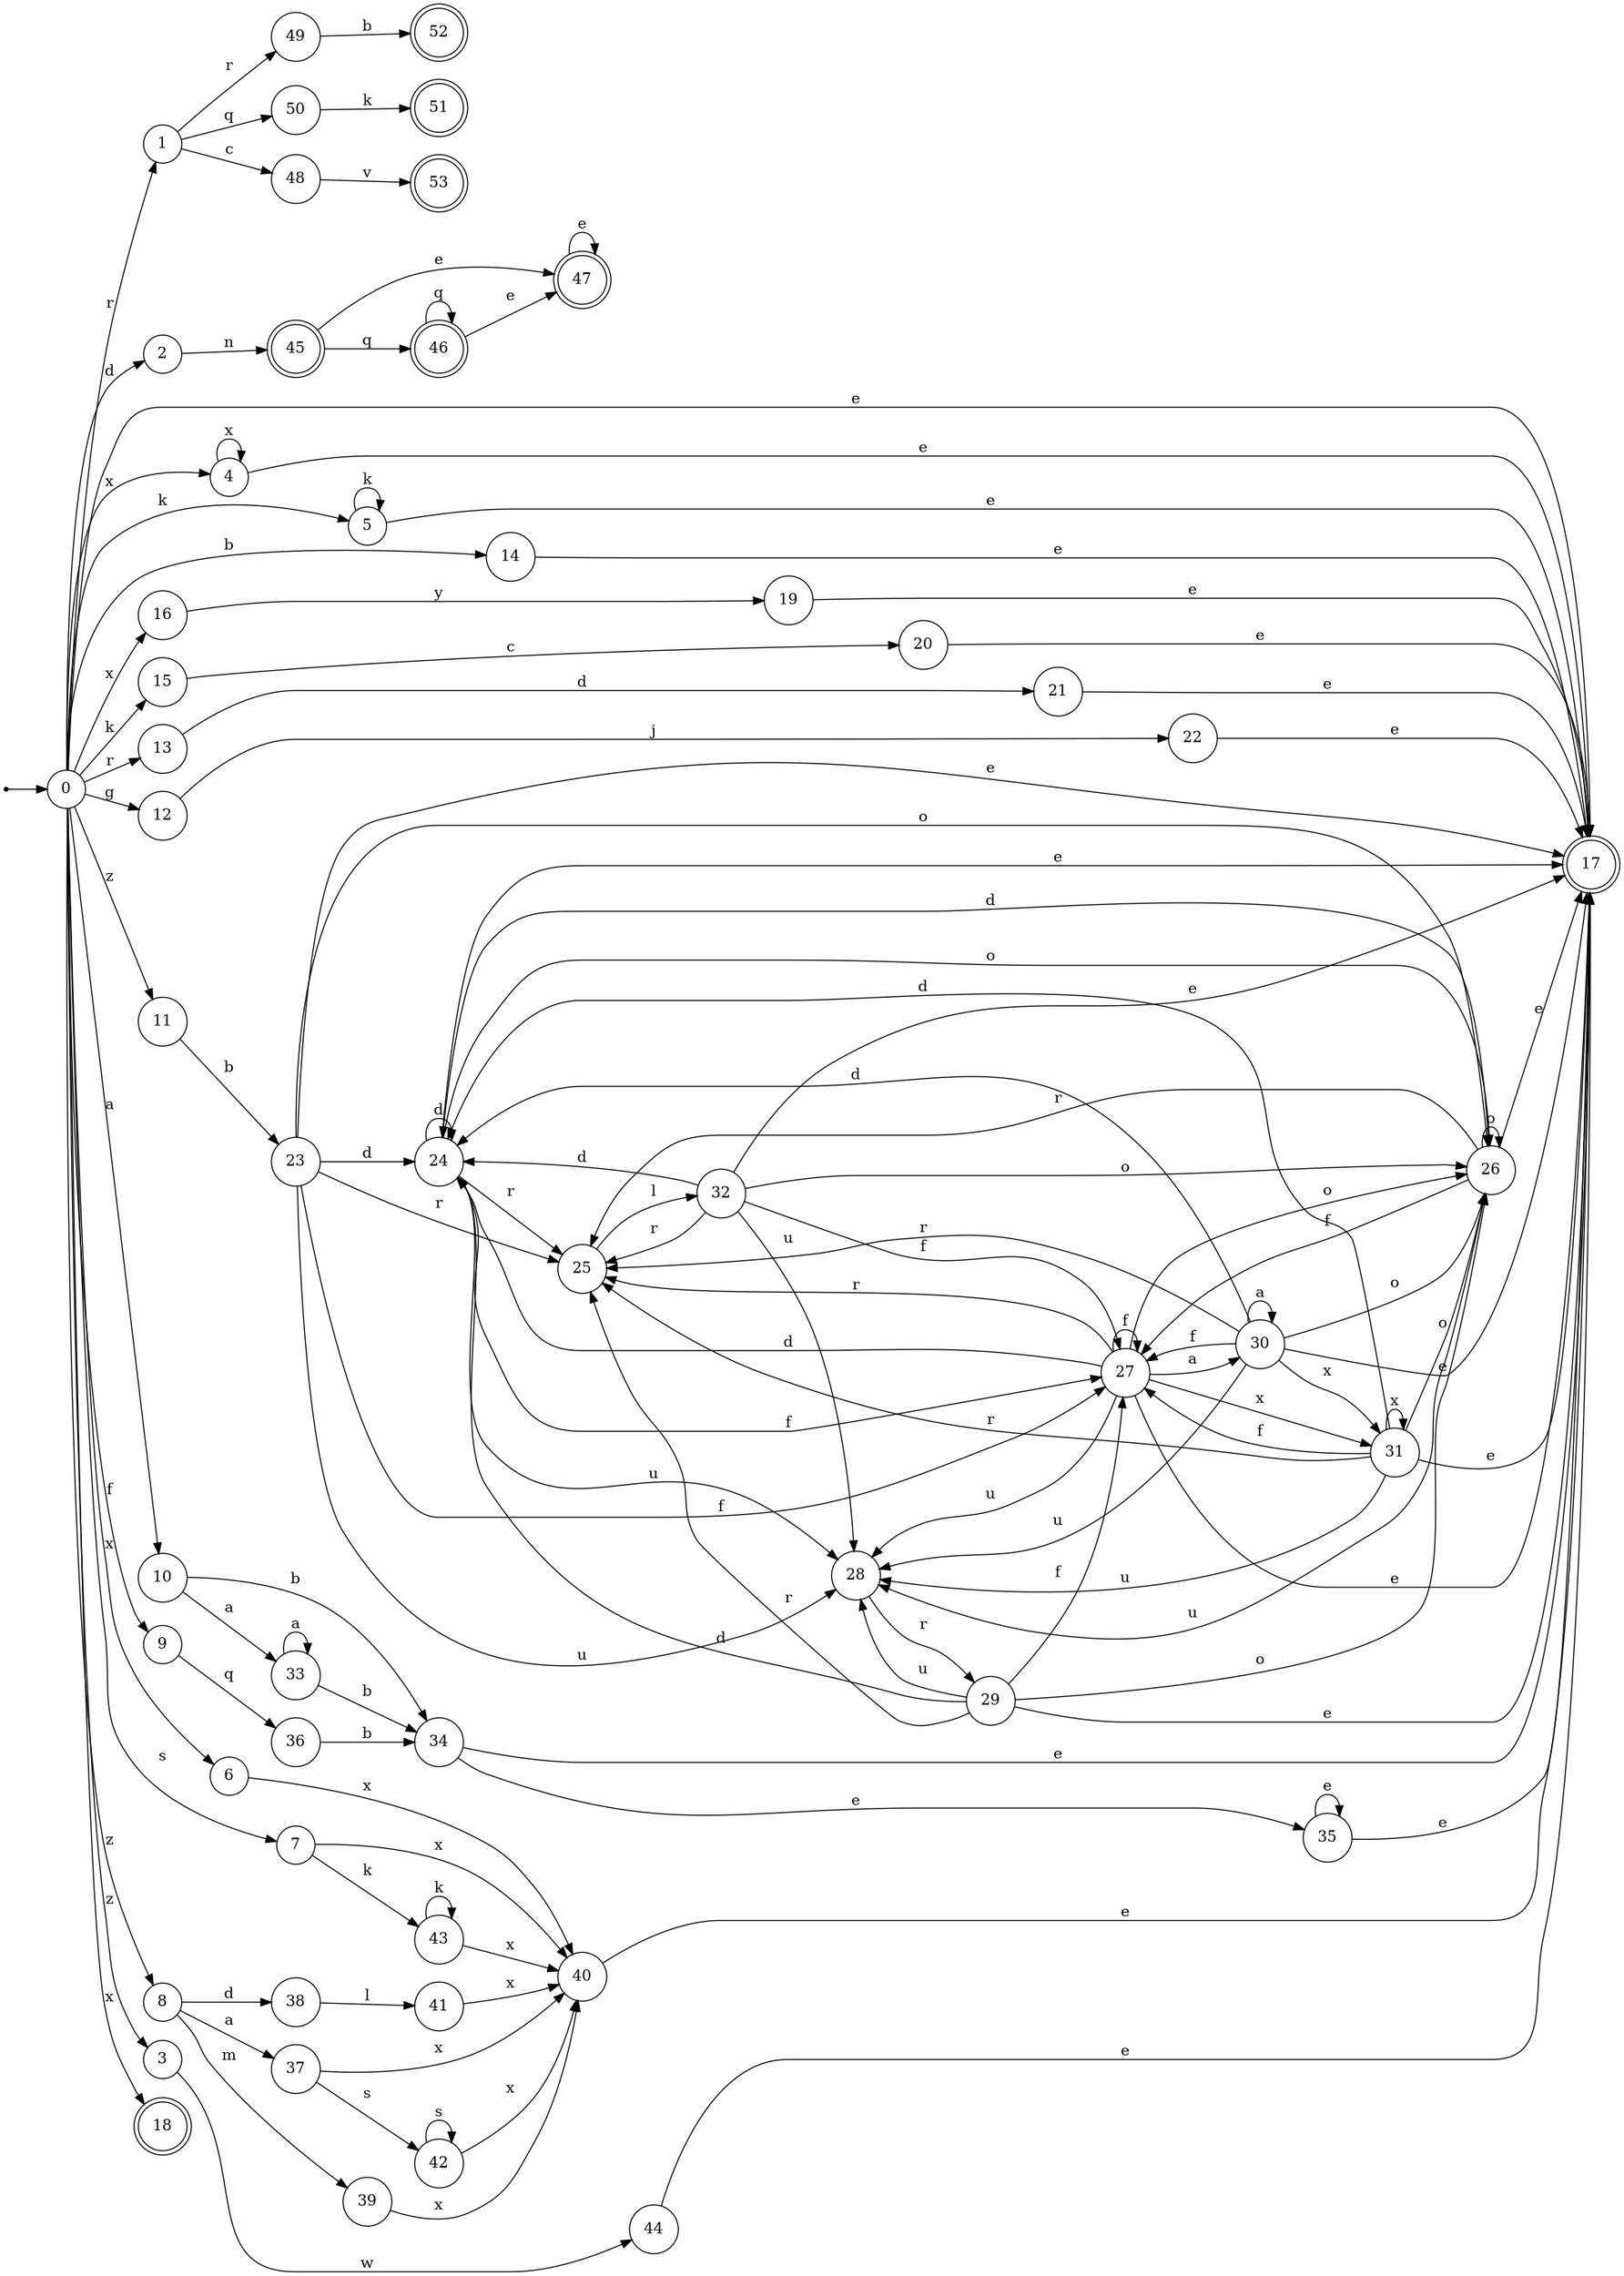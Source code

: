 digraph finite_state_machine {
rankdir=LR;
size="20,20";
node [shape = point]; "dummy0"
node [shape = circle]; "0";
"dummy0" -> "0";
node [shape = circle]; "1";
node [shape = circle]; "2";
node [shape = circle]; "3";
node [shape = circle]; "4";
node [shape = circle]; "5";
node [shape = circle]; "6";
node [shape = circle]; "7";
node [shape = circle]; "8";
node [shape = circle]; "9";
node [shape = circle]; "10";
node [shape = circle]; "11";
node [shape = circle]; "12";
node [shape = circle]; "13";
node [shape = circle]; "14";
node [shape = circle]; "15";
node [shape = circle]; "16";
node [shape = doublecircle]; "17";node [shape = doublecircle]; "18";node [shape = circle]; "19";
node [shape = circle]; "20";
node [shape = circle]; "21";
node [shape = circle]; "22";
node [shape = circle]; "23";
node [shape = circle]; "24";
node [shape = circle]; "25";
node [shape = circle]; "26";
node [shape = circle]; "27";
node [shape = circle]; "28";
node [shape = circle]; "29";
node [shape = circle]; "30";
node [shape = circle]; "31";
node [shape = circle]; "32";
node [shape = circle]; "33";
node [shape = circle]; "34";
node [shape = circle]; "35";
node [shape = circle]; "36";
node [shape = circle]; "37";
node [shape = circle]; "38";
node [shape = circle]; "39";
node [shape = circle]; "40";
node [shape = circle]; "41";
node [shape = circle]; "42";
node [shape = circle]; "43";
node [shape = circle]; "44";
node [shape = doublecircle]; "45";node [shape = doublecircle]; "46";node [shape = doublecircle]; "47";node [shape = circle]; "48";
node [shape = circle]; "49";
node [shape = circle]; "50";
node [shape = doublecircle]; "51";node [shape = doublecircle]; "52";node [shape = doublecircle]; "53";"0" -> "1" [label = "r"];
 "0" -> "13" [label = "r"];
 "0" -> "2" [label = "d"];
 "0" -> "8" [label = "z"];
 "0" -> "11" [label = "z"];
 "0" -> "3" [label = "z"];
 "0" -> "16" [label = "x"];
 "0" -> "18" [label = "x"];
 "0" -> "4" [label = "x"];
 "0" -> "6" [label = "x"];
 "0" -> "5" [label = "k"];
 "0" -> "15" [label = "k"];
 "0" -> "7" [label = "s"];
 "0" -> "9" [label = "f"];
 "0" -> "10" [label = "a"];
 "0" -> "12" [label = "g"];
 "0" -> "14" [label = "b"];
 "0" -> "17" [label = "e"];
 "16" -> "19" [label = "y"];
 "19" -> "17" [label = "e"];
 "15" -> "20" [label = "c"];
 "20" -> "17" [label = "e"];
 "14" -> "17" [label = "e"];
 "13" -> "21" [label = "d"];
 "21" -> "17" [label = "e"];
 "12" -> "22" [label = "j"];
 "22" -> "17" [label = "e"];
 "11" -> "23" [label = "b"];
 "23" -> "24" [label = "d"];
 "23" -> "25" [label = "r"];
 "23" -> "26" [label = "o"];
 "23" -> "27" [label = "f"];
 "23" -> "28" [label = "u"];
 "23" -> "17" [label = "e"];
 "28" -> "29" [label = "r"];
 "29" -> "28" [label = "u"];
 "29" -> "24" [label = "d"];
 "29" -> "25" [label = "r"];
 "29" -> "26" [label = "o"];
 "29" -> "27" [label = "f"];
 "29" -> "17" [label = "e"];
 "27" -> "27" [label = "f"];
 "27" -> "30" [label = "a"];
 "27" -> "31" [label = "x"];
 "27" -> "24" [label = "d"];
 "27" -> "25" [label = "r"];
 "27" -> "26" [label = "o"];
 "27" -> "28" [label = "u"];
 "27" -> "17" [label = "e"];
 "31" -> "31" [label = "x"];
 "31" -> "27" [label = "f"];
 "31" -> "24" [label = "d"];
 "31" -> "25" [label = "r"];
 "31" -> "26" [label = "o"];
 "31" -> "28" [label = "u"];
 "31" -> "17" [label = "e"];
 "30" -> "30" [label = "a"];
 "30" -> "27" [label = "f"];
 "30" -> "31" [label = "x"];
 "30" -> "24" [label = "d"];
 "30" -> "25" [label = "r"];
 "30" -> "26" [label = "o"];
 "30" -> "28" [label = "u"];
 "30" -> "17" [label = "e"];
 "26" -> "26" [label = "o"];
 "26" -> "24" [label = "d"];
 "26" -> "25" [label = "r"];
 "26" -> "27" [label = "f"];
 "26" -> "28" [label = "u"];
 "26" -> "17" [label = "e"];
 "25" -> "32" [label = "l"];
 "32" -> "25" [label = "r"];
 "32" -> "24" [label = "d"];
 "32" -> "26" [label = "o"];
 "32" -> "27" [label = "f"];
 "32" -> "28" [label = "u"];
 "32" -> "17" [label = "e"];
 "24" -> "24" [label = "d"];
 "24" -> "25" [label = "r"];
 "24" -> "26" [label = "o"];
 "24" -> "27" [label = "f"];
 "24" -> "28" [label = "u"];
 "24" -> "17" [label = "e"];
 "10" -> "33" [label = "a"];
 "10" -> "34" [label = "b"];
 "34" -> "17" [label = "e"];
 "34" -> "35" [label = "e"];
 "35" -> "17" [label = "e"];
 "35" -> "35" [label = "e"];
 "33" -> "33" [label = "a"];
 "33" -> "34" [label = "b"];
 "9" -> "36" [label = "q"];
 "36" -> "34" [label = "b"];
 "8" -> "37" [label = "a"];
 "8" -> "38" [label = "d"];
 "8" -> "39" [label = "m"];
 "39" -> "40" [label = "x"];
 "40" -> "17" [label = "e"];
 "38" -> "41" [label = "l"];
 "41" -> "40" [label = "x"];
 "37" -> "42" [label = "s"];
 "37" -> "40" [label = "x"];
 "42" -> "42" [label = "s"];
 "42" -> "40" [label = "x"];
 "7" -> "43" [label = "k"];
 "7" -> "40" [label = "x"];
 "43" -> "43" [label = "k"];
 "43" -> "40" [label = "x"];
 "6" -> "40" [label = "x"];
 "5" -> "5" [label = "k"];
 "5" -> "17" [label = "e"];
 "4" -> "4" [label = "x"];
 "4" -> "17" [label = "e"];
 "3" -> "44" [label = "w"];
 "44" -> "17" [label = "e"];
 "2" -> "45" [label = "n"];
 "45" -> "46" [label = "q"];
 "45" -> "47" [label = "e"];
 "47" -> "47" [label = "e"];
 "46" -> "46" [label = "q"];
 "46" -> "47" [label = "e"];
 "1" -> "48" [label = "c"];
 "1" -> "49" [label = "r"];
 "1" -> "50" [label = "q"];
 "50" -> "51" [label = "k"];
 "49" -> "52" [label = "b"];
 "48" -> "53" [label = "v"];
 }
